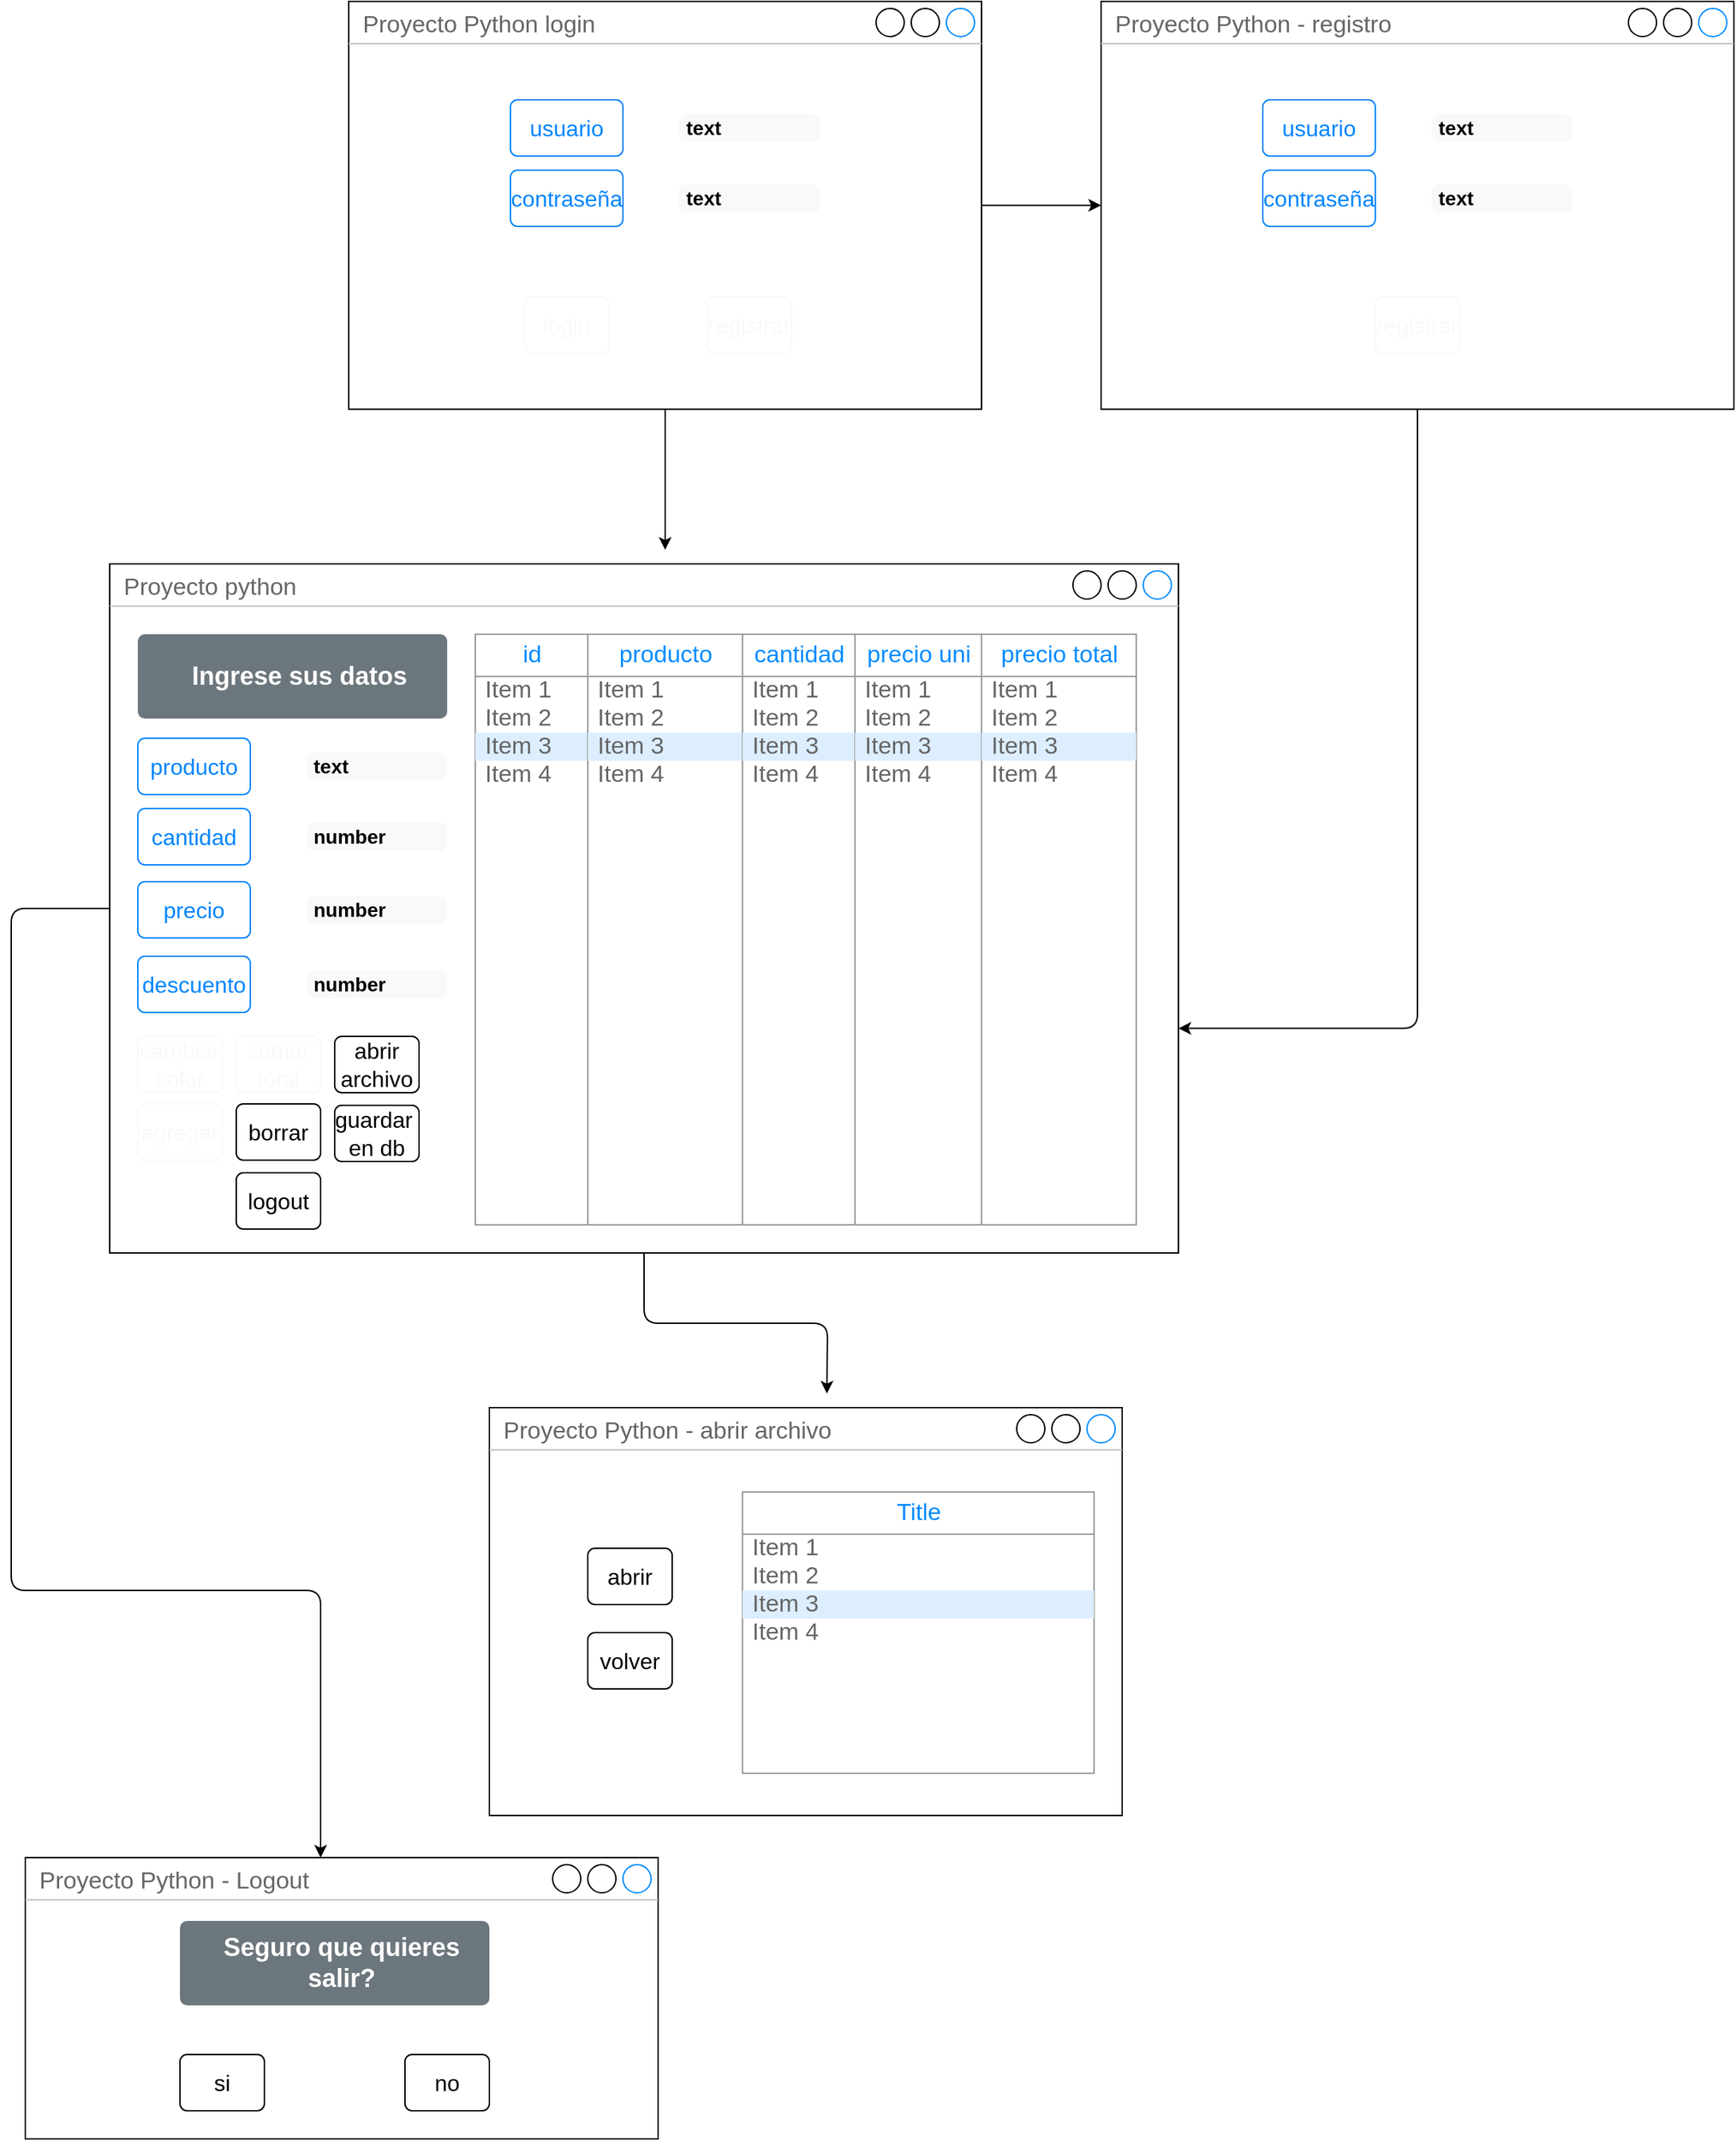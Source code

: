 <mxfile>
    <diagram id="wgJcf49sQifd5Q9GvYlX" name="Page-1">
        <mxGraphModel dx="1525" dy="1884" grid="1" gridSize="10" guides="1" tooltips="1" connect="1" arrows="1" fold="1" page="1" pageScale="1" pageWidth="850" pageHeight="1100" math="0" shadow="0">
            <root>
                <mxCell id="0"/>
                <mxCell id="1" parent="0"/>
                <mxCell id="p_k2Hi7_riCsMl4vWGcn-61" style="edgeStyle=orthogonalEdgeStyle;html=1;" edge="1" parent="1" source="2">
                    <mxGeometry relative="1" as="geometry">
                        <mxPoint x="860" y="140" as="targetPoint"/>
                    </mxGeometry>
                </mxCell>
                <mxCell id="p_k2Hi7_riCsMl4vWGcn-72" style="edgeStyle=orthogonalEdgeStyle;html=1;" edge="1" parent="1" source="2" target="p_k2Hi7_riCsMl4vWGcn-73">
                    <mxGeometry relative="1" as="geometry">
                        <mxPoint x="360" y="580" as="targetPoint"/>
                        <Array as="points">
                            <mxPoint x="280" y="-205"/>
                            <mxPoint x="280" y="280"/>
                            <mxPoint x="500" y="280"/>
                        </Array>
                    </mxGeometry>
                </mxCell>
                <mxCell id="2" value="Proyecto python" style="strokeWidth=1;shadow=0;dashed=0;align=center;html=1;shape=mxgraph.mockup.containers.window;align=left;verticalAlign=top;spacingLeft=8;strokeColor2=#008cff;strokeColor3=#c4c4c4;fontColor=#666666;mainText=;fontSize=17;labelBackgroundColor=none;" vertex="1" parent="1">
                    <mxGeometry x="350" y="-450" width="760" height="490" as="geometry"/>
                </mxCell>
                <mxCell id="4" value="producto" style="html=1;shadow=0;dashed=0;shape=mxgraph.bootstrap.rrect;rSize=5;strokeColor=#0085FC;strokeWidth=1;fillColor=none;fontColor=#0085FC;whiteSpace=wrap;align=center;verticalAlign=middle;spacingLeft=0;fontStyle=0;fontSize=16;spacing=5;" vertex="1" parent="1">
                    <mxGeometry x="370" y="-326" width="80" height="40" as="geometry"/>
                </mxCell>
                <mxCell id="5" value="text" style="html=1;shadow=0;dashed=0;shape=mxgraph.bootstrap.rrect;rSize=5;strokeColor=none;strokeWidth=1;fillColor=#F8F9FA;fontColor=#000000;whiteSpace=wrap;align=left;verticalAlign=middle;spacingLeft=0;fontStyle=1;fontSize=14;spacing=5;" vertex="1" parent="1">
                    <mxGeometry x="490" y="-316" width="100" height="20" as="geometry"/>
                </mxCell>
                <mxCell id="6" value="cantidad" style="html=1;shadow=0;dashed=0;shape=mxgraph.bootstrap.rrect;rSize=5;strokeColor=#0085FC;strokeWidth=1;fillColor=none;fontColor=#0085FC;whiteSpace=wrap;align=center;verticalAlign=middle;spacingLeft=0;fontStyle=0;fontSize=16;spacing=5;" vertex="1" parent="1">
                    <mxGeometry x="370" y="-276" width="80" height="40" as="geometry"/>
                </mxCell>
                <mxCell id="7" value="number" style="html=1;shadow=0;dashed=0;shape=mxgraph.bootstrap.rrect;rSize=5;strokeColor=none;strokeWidth=1;fillColor=#F8F9FA;fontColor=#000000;whiteSpace=wrap;align=left;verticalAlign=middle;spacingLeft=0;fontStyle=1;fontSize=14;spacing=5;" vertex="1" parent="1">
                    <mxGeometry x="490" y="-266" width="100" height="20" as="geometry"/>
                </mxCell>
                <mxCell id="8" value="precio" style="html=1;shadow=0;dashed=0;shape=mxgraph.bootstrap.rrect;rSize=5;strokeColor=#0085FC;strokeWidth=1;fillColor=none;fontColor=#0085FC;whiteSpace=wrap;align=center;verticalAlign=middle;spacingLeft=0;fontStyle=0;fontSize=16;spacing=5;" vertex="1" parent="1">
                    <mxGeometry x="370" y="-224" width="80" height="40" as="geometry"/>
                </mxCell>
                <mxCell id="9" value="number" style="html=1;shadow=0;dashed=0;shape=mxgraph.bootstrap.rrect;rSize=5;strokeColor=none;strokeWidth=1;fillColor=#F8F9FA;fontColor=#000000;whiteSpace=wrap;align=left;verticalAlign=middle;spacingLeft=0;fontStyle=1;fontSize=14;spacing=5;" vertex="1" parent="1">
                    <mxGeometry x="490" y="-214" width="100" height="20" as="geometry"/>
                </mxCell>
                <mxCell id="12" value="descuento" style="html=1;shadow=0;dashed=0;shape=mxgraph.bootstrap.rrect;rSize=5;strokeColor=#0085FC;strokeWidth=1;fillColor=none;fontColor=#0085FC;whiteSpace=wrap;align=center;verticalAlign=middle;spacingLeft=0;fontStyle=0;fontSize=16;spacing=5;" vertex="1" parent="1">
                    <mxGeometry x="370" y="-171" width="80" height="40" as="geometry"/>
                </mxCell>
                <mxCell id="13" value="number" style="html=1;shadow=0;dashed=0;shape=mxgraph.bootstrap.rrect;rSize=5;strokeColor=none;strokeWidth=1;fillColor=#F8F9FA;fontColor=#000000;whiteSpace=wrap;align=left;verticalAlign=middle;spacingLeft=0;fontStyle=1;fontSize=14;spacing=5;" vertex="1" parent="1">
                    <mxGeometry x="490" y="-161" width="100" height="20" as="geometry"/>
                </mxCell>
                <mxCell id="14" value="cambiar&lt;br&gt;color" style="html=1;shadow=0;dashed=0;shape=mxgraph.bootstrap.rrect;rSize=5;strokeColor=#F8F9FA;strokeWidth=1;fillColor=none;fontColor=#F8F9FA;whiteSpace=wrap;align=center;verticalAlign=middle;spacingLeft=0;fontStyle=0;fontSize=16;spacing=5;" vertex="1" parent="1">
                    <mxGeometry x="370" y="-114" width="60" height="40" as="geometry"/>
                </mxCell>
                <mxCell id="15" value="agregar" style="html=1;shadow=0;dashed=0;shape=mxgraph.bootstrap.rrect;rSize=5;strokeColor=#F8F9FA;strokeWidth=1;fillColor=none;fontColor=#F8F9FA;whiteSpace=wrap;align=center;verticalAlign=middle;spacingLeft=0;fontStyle=0;fontSize=16;spacing=5;" vertex="1" parent="1">
                    <mxGeometry x="370" y="-66" width="60" height="40" as="geometry"/>
                </mxCell>
                <mxCell id="16" value="sumar&lt;br&gt;total" style="html=1;shadow=0;dashed=0;shape=mxgraph.bootstrap.rrect;rSize=5;strokeColor=#F8F9FA;strokeWidth=1;fillColor=none;fontColor=#F8F9FA;whiteSpace=wrap;align=center;verticalAlign=middle;spacingLeft=0;fontStyle=0;fontSize=16;spacing=5;" vertex="1" parent="1">
                    <mxGeometry x="440" y="-114" width="60" height="40" as="geometry"/>
                </mxCell>
                <mxCell id="17" value="borrar" style="html=1;shadow=0;dashed=0;shape=mxgraph.bootstrap.rrect;rSize=5;strokeWidth=1;whiteSpace=wrap;align=center;verticalAlign=middle;spacingLeft=0;fontStyle=0;fontSize=16;spacing=5;" vertex="1" parent="1">
                    <mxGeometry x="440" y="-66" width="60" height="40" as="geometry"/>
                </mxCell>
                <mxCell id="18" value="Ingrese sus datos" style="html=1;shadow=0;dashed=0;shape=mxgraph.bootstrap.rrect;rSize=5;strokeColor=none;strokeWidth=1;fillColor=#6C767D;fontColor=#FFFFFF;whiteSpace=wrap;align=center;verticalAlign=middle;spacingLeft=10;fontStyle=1;fontSize=18;" vertex="1" parent="1">
                    <mxGeometry x="370" y="-400" width="220" height="60" as="geometry"/>
                </mxCell>
                <mxCell id="19" value="guardar&amp;nbsp;&lt;br&gt;en db" style="html=1;shadow=0;dashed=0;shape=mxgraph.bootstrap.rrect;rSize=5;strokeWidth=1;whiteSpace=wrap;align=center;verticalAlign=middle;spacingLeft=0;fontStyle=0;fontSize=16;spacing=5;" vertex="1" parent="1">
                    <mxGeometry x="510" y="-65" width="60" height="40" as="geometry"/>
                </mxCell>
                <mxCell id="20" value="logout" style="html=1;shadow=0;dashed=0;shape=mxgraph.bootstrap.rrect;rSize=5;strokeWidth=1;whiteSpace=wrap;align=center;verticalAlign=middle;spacingLeft=0;fontStyle=0;fontSize=16;spacing=5;" vertex="1" parent="1">
                    <mxGeometry x="440" y="-17" width="60" height="40" as="geometry"/>
                </mxCell>
                <mxCell id="21" value="" style="strokeWidth=1;shadow=0;dashed=0;align=center;html=1;shape=mxgraph.mockup.forms.rrect;rSize=0;strokeColor=#999999;fillColor=#ffffff;" vertex="1" parent="1">
                    <mxGeometry x="610" y="-400" width="80" height="420" as="geometry"/>
                </mxCell>
                <mxCell id="22" value="id" style="strokeWidth=1;shadow=0;dashed=0;align=center;html=1;shape=mxgraph.mockup.forms.rrect;rSize=0;strokeColor=#999999;fontColor=#008cff;fontSize=17;fillColor=#ffffff;resizeWidth=1;" vertex="1" parent="21">
                    <mxGeometry width="80" height="30" relative="1" as="geometry"/>
                </mxCell>
                <mxCell id="23" value="Item 1" style="strokeWidth=1;shadow=0;dashed=0;align=center;html=1;shape=mxgraph.mockup.forms.anchor;fontSize=17;fontColor=#666666;align=left;spacingLeft=5;resizeWidth=1;" vertex="1" parent="21">
                    <mxGeometry width="80" height="20" relative="1" as="geometry">
                        <mxPoint y="30" as="offset"/>
                    </mxGeometry>
                </mxCell>
                <mxCell id="24" value="Item 2" style="strokeWidth=1;shadow=0;dashed=0;align=center;html=1;shape=mxgraph.mockup.forms.anchor;fontSize=17;fontColor=#666666;align=left;spacingLeft=5;resizeWidth=1;" vertex="1" parent="21">
                    <mxGeometry width="80" height="20" relative="1" as="geometry">
                        <mxPoint y="50" as="offset"/>
                    </mxGeometry>
                </mxCell>
                <mxCell id="25" value="Item 3" style="strokeWidth=1;shadow=0;dashed=0;align=center;html=1;shape=mxgraph.mockup.forms.rrect;rSize=0;fontSize=17;fontColor=#666666;align=left;spacingLeft=5;fillColor=#ddeeff;strokeColor=none;resizeWidth=1;" vertex="1" parent="21">
                    <mxGeometry width="80" height="20" relative="1" as="geometry">
                        <mxPoint y="70" as="offset"/>
                    </mxGeometry>
                </mxCell>
                <mxCell id="26" value="Item 4" style="strokeWidth=1;shadow=0;dashed=0;align=center;html=1;shape=mxgraph.mockup.forms.anchor;fontSize=17;fontColor=#666666;align=left;spacingLeft=5;resizeWidth=1;" vertex="1" parent="21">
                    <mxGeometry width="80" height="20" relative="1" as="geometry">
                        <mxPoint y="90" as="offset"/>
                    </mxGeometry>
                </mxCell>
                <mxCell id="27" value="" style="strokeWidth=1;shadow=0;dashed=0;align=center;html=1;shape=mxgraph.mockup.forms.rrect;rSize=0;strokeColor=#999999;fillColor=#ffffff;" vertex="1" parent="1">
                    <mxGeometry x="690" y="-400" width="110" height="420" as="geometry"/>
                </mxCell>
                <mxCell id="28" value="producto" style="strokeWidth=1;shadow=0;dashed=0;align=center;html=1;shape=mxgraph.mockup.forms.rrect;rSize=0;strokeColor=#999999;fontColor=#008cff;fontSize=17;fillColor=#ffffff;resizeWidth=1;" vertex="1" parent="27">
                    <mxGeometry width="110.0" height="30" relative="1" as="geometry"/>
                </mxCell>
                <mxCell id="29" value="Item 1" style="strokeWidth=1;shadow=0;dashed=0;align=center;html=1;shape=mxgraph.mockup.forms.anchor;fontSize=17;fontColor=#666666;align=left;spacingLeft=5;resizeWidth=1;" vertex="1" parent="27">
                    <mxGeometry width="110.0" height="20" relative="1" as="geometry">
                        <mxPoint y="30" as="offset"/>
                    </mxGeometry>
                </mxCell>
                <mxCell id="30" value="Item 2" style="strokeWidth=1;shadow=0;dashed=0;align=center;html=1;shape=mxgraph.mockup.forms.anchor;fontSize=17;fontColor=#666666;align=left;spacingLeft=5;resizeWidth=1;" vertex="1" parent="27">
                    <mxGeometry width="110.0" height="20" relative="1" as="geometry">
                        <mxPoint y="50" as="offset"/>
                    </mxGeometry>
                </mxCell>
                <mxCell id="31" value="Item 3" style="strokeWidth=1;shadow=0;dashed=0;align=center;html=1;shape=mxgraph.mockup.forms.rrect;rSize=0;fontSize=17;fontColor=#666666;align=left;spacingLeft=5;fillColor=#ddeeff;strokeColor=none;resizeWidth=1;" vertex="1" parent="27">
                    <mxGeometry width="110.0" height="20" relative="1" as="geometry">
                        <mxPoint y="70" as="offset"/>
                    </mxGeometry>
                </mxCell>
                <mxCell id="32" value="Item 4" style="strokeWidth=1;shadow=0;dashed=0;align=center;html=1;shape=mxgraph.mockup.forms.anchor;fontSize=17;fontColor=#666666;align=left;spacingLeft=5;resizeWidth=1;" vertex="1" parent="27">
                    <mxGeometry width="110.0" height="20" relative="1" as="geometry">
                        <mxPoint y="90" as="offset"/>
                    </mxGeometry>
                </mxCell>
                <mxCell id="33" value="" style="strokeWidth=1;shadow=0;dashed=0;align=center;html=1;shape=mxgraph.mockup.forms.rrect;rSize=0;strokeColor=#999999;fillColor=#ffffff;" vertex="1" parent="1">
                    <mxGeometry x="800" y="-400" width="80" height="420" as="geometry"/>
                </mxCell>
                <mxCell id="34" value="cantidad" style="strokeWidth=1;shadow=0;dashed=0;align=center;html=1;shape=mxgraph.mockup.forms.rrect;rSize=0;strokeColor=#999999;fontColor=#008cff;fontSize=17;fillColor=#ffffff;resizeWidth=1;" vertex="1" parent="33">
                    <mxGeometry width="80" height="30" relative="1" as="geometry"/>
                </mxCell>
                <mxCell id="35" value="Item 1" style="strokeWidth=1;shadow=0;dashed=0;align=center;html=1;shape=mxgraph.mockup.forms.anchor;fontSize=17;fontColor=#666666;align=left;spacingLeft=5;resizeWidth=1;" vertex="1" parent="33">
                    <mxGeometry width="80" height="20" relative="1" as="geometry">
                        <mxPoint y="30" as="offset"/>
                    </mxGeometry>
                </mxCell>
                <mxCell id="36" value="Item 2" style="strokeWidth=1;shadow=0;dashed=0;align=center;html=1;shape=mxgraph.mockup.forms.anchor;fontSize=17;fontColor=#666666;align=left;spacingLeft=5;resizeWidth=1;" vertex="1" parent="33">
                    <mxGeometry width="80" height="20" relative="1" as="geometry">
                        <mxPoint y="50" as="offset"/>
                    </mxGeometry>
                </mxCell>
                <mxCell id="37" value="Item 3" style="strokeWidth=1;shadow=0;dashed=0;align=center;html=1;shape=mxgraph.mockup.forms.rrect;rSize=0;fontSize=17;fontColor=#666666;align=left;spacingLeft=5;fillColor=#ddeeff;strokeColor=none;resizeWidth=1;" vertex="1" parent="33">
                    <mxGeometry width="80" height="20" relative="1" as="geometry">
                        <mxPoint y="70" as="offset"/>
                    </mxGeometry>
                </mxCell>
                <mxCell id="38" value="Item 4" style="strokeWidth=1;shadow=0;dashed=0;align=center;html=1;shape=mxgraph.mockup.forms.anchor;fontSize=17;fontColor=#666666;align=left;spacingLeft=5;resizeWidth=1;" vertex="1" parent="33">
                    <mxGeometry width="80" height="20" relative="1" as="geometry">
                        <mxPoint y="90" as="offset"/>
                    </mxGeometry>
                </mxCell>
                <mxCell id="39" value="" style="strokeWidth=1;shadow=0;dashed=0;align=center;html=1;shape=mxgraph.mockup.forms.rrect;rSize=0;strokeColor=#999999;fillColor=#ffffff;" vertex="1" parent="1">
                    <mxGeometry x="880" y="-400" width="90" height="420" as="geometry"/>
                </mxCell>
                <mxCell id="40" value="precio uni" style="strokeWidth=1;shadow=0;dashed=0;align=center;html=1;shape=mxgraph.mockup.forms.rrect;rSize=0;strokeColor=#999999;fontColor=#008cff;fontSize=17;fillColor=#ffffff;resizeWidth=1;" vertex="1" parent="39">
                    <mxGeometry width="90" height="30" relative="1" as="geometry"/>
                </mxCell>
                <mxCell id="41" value="Item 1" style="strokeWidth=1;shadow=0;dashed=0;align=center;html=1;shape=mxgraph.mockup.forms.anchor;fontSize=17;fontColor=#666666;align=left;spacingLeft=5;resizeWidth=1;" vertex="1" parent="39">
                    <mxGeometry width="90" height="20" relative="1" as="geometry">
                        <mxPoint y="30" as="offset"/>
                    </mxGeometry>
                </mxCell>
                <mxCell id="42" value="Item 2" style="strokeWidth=1;shadow=0;dashed=0;align=center;html=1;shape=mxgraph.mockup.forms.anchor;fontSize=17;fontColor=#666666;align=left;spacingLeft=5;resizeWidth=1;" vertex="1" parent="39">
                    <mxGeometry width="90" height="20" relative="1" as="geometry">
                        <mxPoint y="50" as="offset"/>
                    </mxGeometry>
                </mxCell>
                <mxCell id="43" value="Item 3" style="strokeWidth=1;shadow=0;dashed=0;align=center;html=1;shape=mxgraph.mockup.forms.rrect;rSize=0;fontSize=17;fontColor=#666666;align=left;spacingLeft=5;fillColor=#ddeeff;strokeColor=none;resizeWidth=1;" vertex="1" parent="39">
                    <mxGeometry width="90" height="20" relative="1" as="geometry">
                        <mxPoint y="70" as="offset"/>
                    </mxGeometry>
                </mxCell>
                <mxCell id="44" value="Item 4" style="strokeWidth=1;shadow=0;dashed=0;align=center;html=1;shape=mxgraph.mockup.forms.anchor;fontSize=17;fontColor=#666666;align=left;spacingLeft=5;resizeWidth=1;" vertex="1" parent="39">
                    <mxGeometry width="90" height="20" relative="1" as="geometry">
                        <mxPoint y="90" as="offset"/>
                    </mxGeometry>
                </mxCell>
                <mxCell id="45" value="" style="strokeWidth=1;shadow=0;dashed=0;align=center;html=1;shape=mxgraph.mockup.forms.rrect;rSize=0;strokeColor=#999999;fillColor=#ffffff;" vertex="1" parent="1">
                    <mxGeometry x="970" y="-400" width="110" height="420" as="geometry"/>
                </mxCell>
                <mxCell id="46" value="precio total" style="strokeWidth=1;shadow=0;dashed=0;align=center;html=1;shape=mxgraph.mockup.forms.rrect;rSize=0;strokeColor=#999999;fontColor=#008cff;fontSize=17;fillColor=#ffffff;resizeWidth=1;" vertex="1" parent="45">
                    <mxGeometry width="110.0" height="30" relative="1" as="geometry"/>
                </mxCell>
                <mxCell id="47" value="Item 1" style="strokeWidth=1;shadow=0;dashed=0;align=center;html=1;shape=mxgraph.mockup.forms.anchor;fontSize=17;fontColor=#666666;align=left;spacingLeft=5;resizeWidth=1;" vertex="1" parent="45">
                    <mxGeometry width="110.0" height="20" relative="1" as="geometry">
                        <mxPoint y="30" as="offset"/>
                    </mxGeometry>
                </mxCell>
                <mxCell id="48" value="Item 2" style="strokeWidth=1;shadow=0;dashed=0;align=center;html=1;shape=mxgraph.mockup.forms.anchor;fontSize=17;fontColor=#666666;align=left;spacingLeft=5;resizeWidth=1;" vertex="1" parent="45">
                    <mxGeometry width="110.0" height="20" relative="1" as="geometry">
                        <mxPoint y="50" as="offset"/>
                    </mxGeometry>
                </mxCell>
                <mxCell id="49" value="Item 3" style="strokeWidth=1;shadow=0;dashed=0;align=center;html=1;shape=mxgraph.mockup.forms.rrect;rSize=0;fontSize=17;fontColor=#666666;align=left;spacingLeft=5;fillColor=#ddeeff;strokeColor=none;resizeWidth=1;" vertex="1" parent="45">
                    <mxGeometry width="110.0" height="20" relative="1" as="geometry">
                        <mxPoint y="70" as="offset"/>
                    </mxGeometry>
                </mxCell>
                <mxCell id="50" value="Item 4" style="strokeWidth=1;shadow=0;dashed=0;align=center;html=1;shape=mxgraph.mockup.forms.anchor;fontSize=17;fontColor=#666666;align=left;spacingLeft=5;resizeWidth=1;" vertex="1" parent="45">
                    <mxGeometry width="110.0" height="20" relative="1" as="geometry">
                        <mxPoint y="90" as="offset"/>
                    </mxGeometry>
                </mxCell>
                <mxCell id="q5NI-4IFVWkS9L7T1xy8-54" style="edgeStyle=none;html=1;" edge="1" parent="1" source="q5NI-4IFVWkS9L7T1xy8-50">
                    <mxGeometry relative="1" as="geometry">
                        <mxPoint x="745" y="-460" as="targetPoint"/>
                    </mxGeometry>
                </mxCell>
                <mxCell id="p_k2Hi7_riCsMl4vWGcn-58" style="edgeStyle=orthogonalEdgeStyle;html=1;" edge="1" parent="1" source="q5NI-4IFVWkS9L7T1xy8-50" target="p_k2Hi7_riCsMl4vWGcn-51">
                    <mxGeometry relative="1" as="geometry"/>
                </mxCell>
                <mxCell id="q5NI-4IFVWkS9L7T1xy8-50" value="Proyecto Python login" style="strokeWidth=1;shadow=0;dashed=0;align=center;html=1;shape=mxgraph.mockup.containers.window;align=left;verticalAlign=top;spacingLeft=8;strokeColor2=#008cff;strokeColor3=#c4c4c4;fontColor=#666666;mainText=;fontSize=17;labelBackgroundColor=none;" vertex="1" parent="1">
                    <mxGeometry x="520" y="-850" width="450" height="290" as="geometry"/>
                </mxCell>
                <mxCell id="q5NI-4IFVWkS9L7T1xy8-52" value="usuario" style="html=1;shadow=0;dashed=0;shape=mxgraph.bootstrap.rrect;rSize=5;strokeColor=#0085FC;strokeWidth=1;fillColor=none;fontColor=#0085FC;whiteSpace=wrap;align=center;verticalAlign=middle;spacingLeft=0;fontStyle=0;fontSize=16;spacing=5;" vertex="1" parent="1">
                    <mxGeometry x="635" y="-780" width="80" height="40" as="geometry"/>
                </mxCell>
                <mxCell id="q5NI-4IFVWkS9L7T1xy8-53" value="text" style="html=1;shadow=0;dashed=0;shape=mxgraph.bootstrap.rrect;rSize=5;strokeColor=none;strokeWidth=1;fillColor=#F8F9FA;fontColor=#000000;whiteSpace=wrap;align=left;verticalAlign=middle;spacingLeft=0;fontStyle=1;fontSize=14;spacing=5;" vertex="1" parent="1">
                    <mxGeometry x="755" y="-770" width="100" height="20" as="geometry"/>
                </mxCell>
                <mxCell id="q5NI-4IFVWkS9L7T1xy8-55" value="contraseña" style="html=1;shadow=0;dashed=0;shape=mxgraph.bootstrap.rrect;rSize=5;strokeColor=#0085FC;strokeWidth=1;fillColor=none;fontColor=#0085FC;whiteSpace=wrap;align=center;verticalAlign=middle;spacingLeft=0;fontStyle=0;fontSize=16;spacing=5;" vertex="1" parent="1">
                    <mxGeometry x="635" y="-730" width="80" height="40" as="geometry"/>
                </mxCell>
                <mxCell id="q5NI-4IFVWkS9L7T1xy8-56" value="text" style="html=1;shadow=0;dashed=0;shape=mxgraph.bootstrap.rrect;rSize=5;strokeColor=none;strokeWidth=1;fillColor=#F8F9FA;fontColor=#000000;whiteSpace=wrap;align=left;verticalAlign=middle;spacingLeft=0;fontStyle=1;fontSize=14;spacing=5;" vertex="1" parent="1">
                    <mxGeometry x="755" y="-720" width="100" height="20" as="geometry"/>
                </mxCell>
                <mxCell id="q5NI-4IFVWkS9L7T1xy8-59" value="login" style="html=1;shadow=0;dashed=0;shape=mxgraph.bootstrap.rrect;rSize=5;strokeColor=#F8F9FA;strokeWidth=1;fillColor=none;fontColor=#F8F9FA;whiteSpace=wrap;align=center;verticalAlign=middle;spacingLeft=0;fontStyle=0;fontSize=16;spacing=5;" vertex="1" parent="1">
                    <mxGeometry x="645" y="-640" width="60" height="40" as="geometry"/>
                </mxCell>
                <mxCell id="q5NI-4IFVWkS9L7T1xy8-60" value="registrar" style="html=1;shadow=0;dashed=0;shape=mxgraph.bootstrap.rrect;rSize=5;strokeColor=#F8F9FA;strokeWidth=1;fillColor=none;fontColor=#F8F9FA;whiteSpace=wrap;align=center;verticalAlign=middle;spacingLeft=0;fontStyle=0;fontSize=16;spacing=5;" vertex="1" parent="1">
                    <mxGeometry x="775" y="-640" width="60" height="40" as="geometry"/>
                </mxCell>
                <mxCell id="p_k2Hi7_riCsMl4vWGcn-50" value="abrir&lt;br&gt;archivo" style="html=1;shadow=0;dashed=0;shape=mxgraph.bootstrap.rrect;rSize=5;strokeWidth=1;whiteSpace=wrap;align=center;verticalAlign=middle;spacingLeft=0;fontStyle=0;fontSize=16;spacing=5;" vertex="1" parent="1">
                    <mxGeometry x="510" y="-114" width="60" height="40" as="geometry"/>
                </mxCell>
                <mxCell id="p_k2Hi7_riCsMl4vWGcn-59" style="edgeStyle=orthogonalEdgeStyle;html=1;entryX=1;entryY=0.674;entryDx=0;entryDy=0;entryPerimeter=0;" edge="1" parent="1" source="p_k2Hi7_riCsMl4vWGcn-51" target="2">
                    <mxGeometry relative="1" as="geometry"/>
                </mxCell>
                <mxCell id="p_k2Hi7_riCsMl4vWGcn-51" value="Proyecto Python - registro" style="strokeWidth=1;shadow=0;dashed=0;align=center;html=1;shape=mxgraph.mockup.containers.window;align=left;verticalAlign=top;spacingLeft=8;strokeColor2=#008cff;strokeColor3=#c4c4c4;fontColor=#666666;mainText=;fontSize=17;labelBackgroundColor=none;" vertex="1" parent="1">
                    <mxGeometry x="1055" y="-850" width="450" height="290" as="geometry"/>
                </mxCell>
                <mxCell id="p_k2Hi7_riCsMl4vWGcn-52" value="usuario" style="html=1;shadow=0;dashed=0;shape=mxgraph.bootstrap.rrect;rSize=5;strokeColor=#0085FC;strokeWidth=1;fillColor=none;fontColor=#0085FC;whiteSpace=wrap;align=center;verticalAlign=middle;spacingLeft=0;fontStyle=0;fontSize=16;spacing=5;" vertex="1" parent="1">
                    <mxGeometry x="1170" y="-780" width="80" height="40" as="geometry"/>
                </mxCell>
                <mxCell id="p_k2Hi7_riCsMl4vWGcn-53" value="text" style="html=1;shadow=0;dashed=0;shape=mxgraph.bootstrap.rrect;rSize=5;strokeColor=none;strokeWidth=1;fillColor=#F8F9FA;fontColor=#000000;whiteSpace=wrap;align=left;verticalAlign=middle;spacingLeft=0;fontStyle=1;fontSize=14;spacing=5;" vertex="1" parent="1">
                    <mxGeometry x="1290" y="-770" width="100" height="20" as="geometry"/>
                </mxCell>
                <mxCell id="p_k2Hi7_riCsMl4vWGcn-54" value="contraseña" style="html=1;shadow=0;dashed=0;shape=mxgraph.bootstrap.rrect;rSize=5;strokeColor=#0085FC;strokeWidth=1;fillColor=none;fontColor=#0085FC;whiteSpace=wrap;align=center;verticalAlign=middle;spacingLeft=0;fontStyle=0;fontSize=16;spacing=5;" vertex="1" parent="1">
                    <mxGeometry x="1170" y="-730" width="80" height="40" as="geometry"/>
                </mxCell>
                <mxCell id="p_k2Hi7_riCsMl4vWGcn-55" value="text" style="html=1;shadow=0;dashed=0;shape=mxgraph.bootstrap.rrect;rSize=5;strokeColor=none;strokeWidth=1;fillColor=#F8F9FA;fontColor=#000000;whiteSpace=wrap;align=left;verticalAlign=middle;spacingLeft=0;fontStyle=1;fontSize=14;spacing=5;" vertex="1" parent="1">
                    <mxGeometry x="1290" y="-720" width="100" height="20" as="geometry"/>
                </mxCell>
                <mxCell id="p_k2Hi7_riCsMl4vWGcn-57" value="registrar" style="html=1;shadow=0;dashed=0;shape=mxgraph.bootstrap.rrect;rSize=5;strokeColor=#F8F9FA;strokeWidth=1;fillColor=none;fontColor=#F8F9FA;whiteSpace=wrap;align=center;verticalAlign=middle;spacingLeft=0;fontStyle=0;fontSize=16;spacing=5;" vertex="1" parent="1">
                    <mxGeometry x="1250" y="-640" width="60" height="40" as="geometry"/>
                </mxCell>
                <mxCell id="p_k2Hi7_riCsMl4vWGcn-62" value="Proyecto Python - abrir archivo" style="strokeWidth=1;shadow=0;dashed=0;align=center;html=1;shape=mxgraph.mockup.containers.window;align=left;verticalAlign=top;spacingLeft=8;strokeColor2=#008cff;strokeColor3=#c4c4c4;fontColor=#666666;mainText=;fontSize=17;labelBackgroundColor=none;" vertex="1" parent="1">
                    <mxGeometry x="620" y="150" width="450" height="290" as="geometry"/>
                </mxCell>
                <mxCell id="p_k2Hi7_riCsMl4vWGcn-63" value="" style="strokeWidth=1;shadow=0;dashed=0;align=center;html=1;shape=mxgraph.mockup.forms.rrect;rSize=0;strokeColor=#999999;fillColor=#ffffff;" vertex="1" parent="1">
                    <mxGeometry x="800" y="210" width="250" height="200" as="geometry"/>
                </mxCell>
                <mxCell id="p_k2Hi7_riCsMl4vWGcn-64" value="Title" style="strokeWidth=1;shadow=0;dashed=0;align=center;html=1;shape=mxgraph.mockup.forms.rrect;rSize=0;strokeColor=#999999;fontColor=#008cff;fontSize=17;fillColor=#ffffff;resizeWidth=1;" vertex="1" parent="p_k2Hi7_riCsMl4vWGcn-63">
                    <mxGeometry width="250" height="30" relative="1" as="geometry"/>
                </mxCell>
                <mxCell id="p_k2Hi7_riCsMl4vWGcn-65" value="Item 1" style="strokeWidth=1;shadow=0;dashed=0;align=center;html=1;shape=mxgraph.mockup.forms.anchor;fontSize=17;fontColor=#666666;align=left;spacingLeft=5;resizeWidth=1;" vertex="1" parent="p_k2Hi7_riCsMl4vWGcn-63">
                    <mxGeometry width="250" height="20" relative="1" as="geometry">
                        <mxPoint y="30" as="offset"/>
                    </mxGeometry>
                </mxCell>
                <mxCell id="p_k2Hi7_riCsMl4vWGcn-66" value="Item 2" style="strokeWidth=1;shadow=0;dashed=0;align=center;html=1;shape=mxgraph.mockup.forms.anchor;fontSize=17;fontColor=#666666;align=left;spacingLeft=5;resizeWidth=1;" vertex="1" parent="p_k2Hi7_riCsMl4vWGcn-63">
                    <mxGeometry width="250" height="20" relative="1" as="geometry">
                        <mxPoint y="50" as="offset"/>
                    </mxGeometry>
                </mxCell>
                <mxCell id="p_k2Hi7_riCsMl4vWGcn-67" value="Item 3" style="strokeWidth=1;shadow=0;dashed=0;align=center;html=1;shape=mxgraph.mockup.forms.rrect;rSize=0;fontSize=17;fontColor=#666666;align=left;spacingLeft=5;fillColor=#ddeeff;strokeColor=none;resizeWidth=1;" vertex="1" parent="p_k2Hi7_riCsMl4vWGcn-63">
                    <mxGeometry width="250" height="20" relative="1" as="geometry">
                        <mxPoint y="70" as="offset"/>
                    </mxGeometry>
                </mxCell>
                <mxCell id="p_k2Hi7_riCsMl4vWGcn-68" value="Item 4" style="strokeWidth=1;shadow=0;dashed=0;align=center;html=1;shape=mxgraph.mockup.forms.anchor;fontSize=17;fontColor=#666666;align=left;spacingLeft=5;resizeWidth=1;" vertex="1" parent="p_k2Hi7_riCsMl4vWGcn-63">
                    <mxGeometry width="250" height="20" relative="1" as="geometry">
                        <mxPoint y="90" as="offset"/>
                    </mxGeometry>
                </mxCell>
                <mxCell id="p_k2Hi7_riCsMl4vWGcn-69" value="abrir" style="html=1;shadow=0;dashed=0;shape=mxgraph.bootstrap.rrect;rSize=5;strokeWidth=1;whiteSpace=wrap;align=center;verticalAlign=middle;spacingLeft=0;fontStyle=0;fontSize=16;spacing=5;" vertex="1" parent="1">
                    <mxGeometry x="690" y="250" width="60" height="40" as="geometry"/>
                </mxCell>
                <mxCell id="p_k2Hi7_riCsMl4vWGcn-70" value="volver" style="html=1;shadow=0;dashed=0;shape=mxgraph.bootstrap.rrect;rSize=5;strokeWidth=1;whiteSpace=wrap;align=center;verticalAlign=middle;spacingLeft=0;fontStyle=0;fontSize=16;spacing=5;" vertex="1" parent="1">
                    <mxGeometry x="690" y="310" width="60" height="40" as="geometry"/>
                </mxCell>
                <mxCell id="p_k2Hi7_riCsMl4vWGcn-73" value="Proyecto Python - Logout" style="strokeWidth=1;shadow=0;dashed=0;align=center;html=1;shape=mxgraph.mockup.containers.window;align=left;verticalAlign=top;spacingLeft=8;strokeColor2=#008cff;strokeColor3=#c4c4c4;fontColor=#666666;mainText=;fontSize=17;labelBackgroundColor=none;" vertex="1" parent="1">
                    <mxGeometry x="290" y="470" width="450" height="200" as="geometry"/>
                </mxCell>
                <mxCell id="p_k2Hi7_riCsMl4vWGcn-74" value="Seguro que quieres salir?" style="html=1;shadow=0;dashed=0;shape=mxgraph.bootstrap.rrect;rSize=5;strokeColor=none;strokeWidth=1;fillColor=#6C767D;fontColor=#FFFFFF;whiteSpace=wrap;align=center;verticalAlign=middle;spacingLeft=10;fontStyle=1;fontSize=18;" vertex="1" parent="1">
                    <mxGeometry x="400" y="515" width="220" height="60" as="geometry"/>
                </mxCell>
                <mxCell id="p_k2Hi7_riCsMl4vWGcn-75" value="si" style="html=1;shadow=0;dashed=0;shape=mxgraph.bootstrap.rrect;rSize=5;strokeWidth=1;whiteSpace=wrap;align=center;verticalAlign=middle;spacingLeft=0;fontStyle=0;fontSize=16;spacing=5;" vertex="1" parent="1">
                    <mxGeometry x="400" y="610" width="60" height="40" as="geometry"/>
                </mxCell>
                <mxCell id="p_k2Hi7_riCsMl4vWGcn-76" value="no" style="html=1;shadow=0;dashed=0;shape=mxgraph.bootstrap.rrect;rSize=5;strokeWidth=1;whiteSpace=wrap;align=center;verticalAlign=middle;spacingLeft=0;fontStyle=0;fontSize=16;spacing=5;" vertex="1" parent="1">
                    <mxGeometry x="560" y="610" width="60" height="40" as="geometry"/>
                </mxCell>
            </root>
        </mxGraphModel>
    </diagram>
</mxfile>